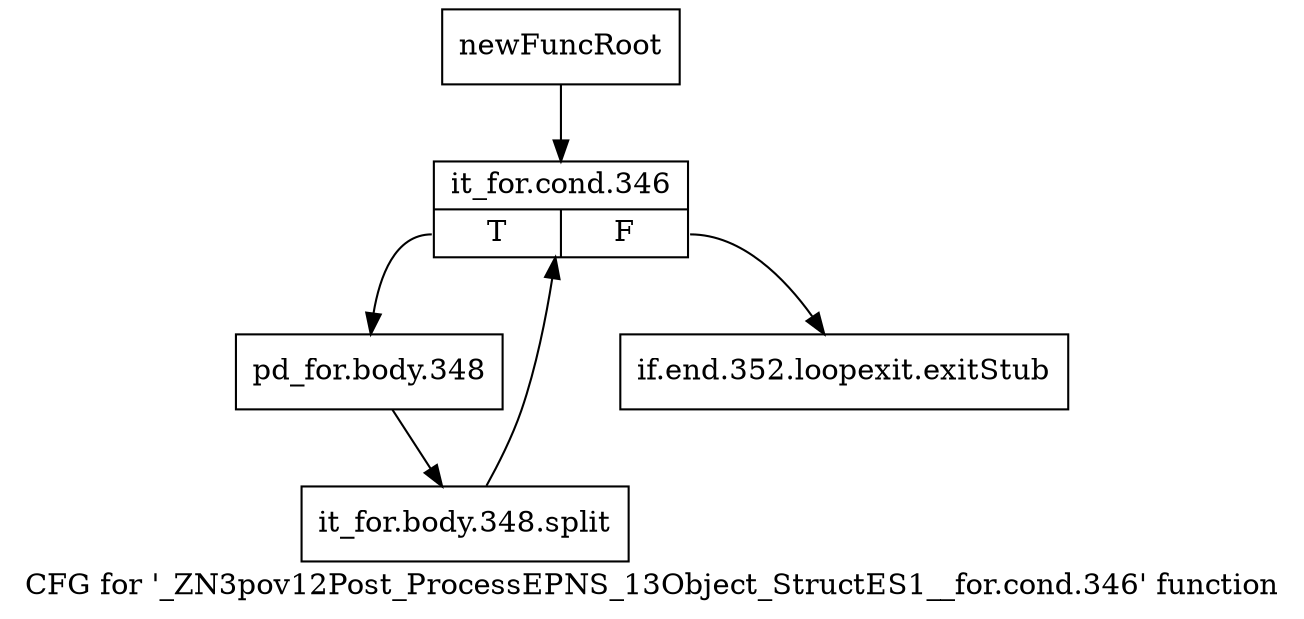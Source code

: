 digraph "CFG for '_ZN3pov12Post_ProcessEPNS_13Object_StructES1__for.cond.346' function" {
	label="CFG for '_ZN3pov12Post_ProcessEPNS_13Object_StructES1__for.cond.346' function";

	Node0x2738100 [shape=record,label="{newFuncRoot}"];
	Node0x2738100 -> Node0x27381a0;
	Node0x2738150 [shape=record,label="{if.end.352.loopexit.exitStub}"];
	Node0x27381a0 [shape=record,label="{it_for.cond.346|{<s0>T|<s1>F}}"];
	Node0x27381a0:s0 -> Node0x27381f0;
	Node0x27381a0:s1 -> Node0x2738150;
	Node0x27381f0 [shape=record,label="{pd_for.body.348}"];
	Node0x27381f0 -> Node0x3729f10;
	Node0x3729f10 [shape=record,label="{it_for.body.348.split}"];
	Node0x3729f10 -> Node0x27381a0;
}
